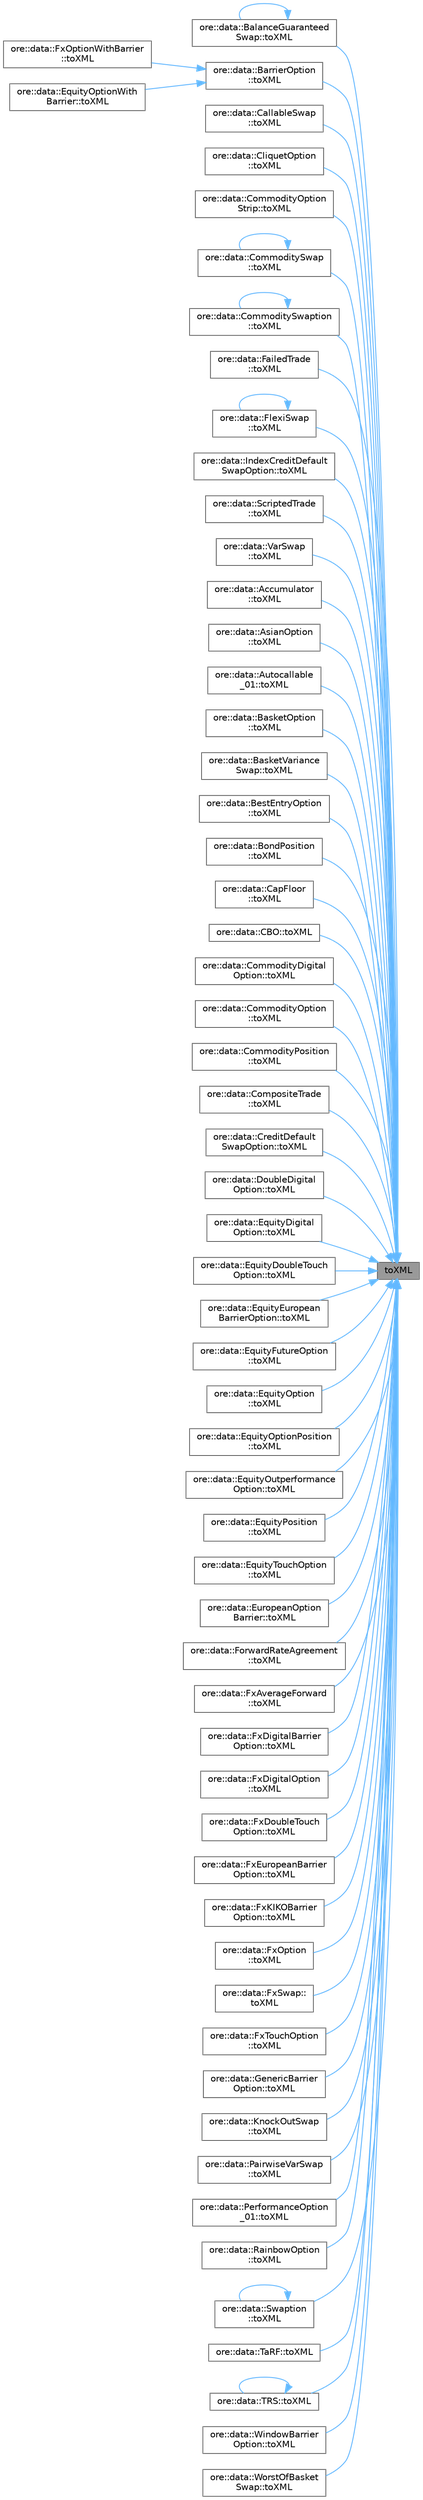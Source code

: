 digraph "toXML"
{
 // INTERACTIVE_SVG=YES
 // LATEX_PDF_SIZE
  bgcolor="transparent";
  edge [fontname=Helvetica,fontsize=10,labelfontname=Helvetica,labelfontsize=10];
  node [fontname=Helvetica,fontsize=10,shape=box,height=0.2,width=0.4];
  rankdir="RL";
  Node1 [label="toXML",height=0.2,width=0.4,color="gray40", fillcolor="grey60", style="filled", fontcolor="black",tooltip=" "];
  Node1 -> Node2 [dir="back",color="steelblue1",style="solid"];
  Node2 [label="ore::data::BalanceGuaranteed\lSwap::toXML",height=0.2,width=0.4,color="grey40", fillcolor="white", style="filled",URL="$classore_1_1data_1_1_balance_guaranteed_swap.html#a98c77e5a9e18de0cd031a56f97459774",tooltip=" "];
  Node2 -> Node2 [dir="back",color="steelblue1",style="solid"];
  Node1 -> Node3 [dir="back",color="steelblue1",style="solid"];
  Node3 [label="ore::data::BarrierOption\l::toXML",height=0.2,width=0.4,color="grey40", fillcolor="white", style="filled",URL="$classore_1_1data_1_1_barrier_option.html#a98c77e5a9e18de0cd031a56f97459774",tooltip=" "];
  Node3 -> Node4 [dir="back",color="steelblue1",style="solid"];
  Node4 [label="ore::data::FxOptionWithBarrier\l::toXML",height=0.2,width=0.4,color="grey40", fillcolor="white", style="filled",URL="$classore_1_1data_1_1_fx_option_with_barrier.html#a5c10f5bd7e0435a01713935a199ad5ff",tooltip=" "];
  Node3 -> Node5 [dir="back",color="steelblue1",style="solid"];
  Node5 [label="ore::data::EquityOptionWith\lBarrier::toXML",height=0.2,width=0.4,color="grey40", fillcolor="white", style="filled",URL="$classore_1_1data_1_1_equity_option_with_barrier.html#a5c10f5bd7e0435a01713935a199ad5ff",tooltip=" "];
  Node1 -> Node6 [dir="back",color="steelblue1",style="solid"];
  Node6 [label="ore::data::CallableSwap\l::toXML",height=0.2,width=0.4,color="grey40", fillcolor="white", style="filled",URL="$classore_1_1data_1_1_callable_swap.html#a98c77e5a9e18de0cd031a56f97459774",tooltip=" "];
  Node1 -> Node7 [dir="back",color="steelblue1",style="solid"];
  Node7 [label="ore::data::CliquetOption\l::toXML",height=0.2,width=0.4,color="grey40", fillcolor="white", style="filled",URL="$classore_1_1data_1_1_cliquet_option.html#a98c77e5a9e18de0cd031a56f97459774",tooltip=" "];
  Node1 -> Node8 [dir="back",color="steelblue1",style="solid"];
  Node8 [label="ore::data::CommodityOption\lStrip::toXML",height=0.2,width=0.4,color="grey40", fillcolor="white", style="filled",URL="$classore_1_1data_1_1_commodity_option_strip.html#a98c77e5a9e18de0cd031a56f97459774",tooltip=" "];
  Node1 -> Node9 [dir="back",color="steelblue1",style="solid"];
  Node9 [label="ore::data::CommoditySwap\l::toXML",height=0.2,width=0.4,color="grey40", fillcolor="white", style="filled",URL="$classore_1_1data_1_1_commodity_swap.html#a98c77e5a9e18de0cd031a56f97459774",tooltip=" "];
  Node9 -> Node9 [dir="back",color="steelblue1",style="solid"];
  Node1 -> Node10 [dir="back",color="steelblue1",style="solid"];
  Node10 [label="ore::data::CommoditySwaption\l::toXML",height=0.2,width=0.4,color="grey40", fillcolor="white", style="filled",URL="$classore_1_1data_1_1_commodity_swaption.html#a98c77e5a9e18de0cd031a56f97459774",tooltip=" "];
  Node10 -> Node10 [dir="back",color="steelblue1",style="solid"];
  Node1 -> Node11 [dir="back",color="steelblue1",style="solid"];
  Node11 [label="ore::data::FailedTrade\l::toXML",height=0.2,width=0.4,color="grey40", fillcolor="white", style="filled",URL="$classore_1_1data_1_1_failed_trade.html#a98c77e5a9e18de0cd031a56f97459774",tooltip=" "];
  Node1 -> Node12 [dir="back",color="steelblue1",style="solid"];
  Node12 [label="ore::data::FlexiSwap\l::toXML",height=0.2,width=0.4,color="grey40", fillcolor="white", style="filled",URL="$classore_1_1data_1_1_flexi_swap.html#a98c77e5a9e18de0cd031a56f97459774",tooltip=" "];
  Node12 -> Node12 [dir="back",color="steelblue1",style="solid"];
  Node1 -> Node13 [dir="back",color="steelblue1",style="solid"];
  Node13 [label="ore::data::IndexCreditDefault\lSwapOption::toXML",height=0.2,width=0.4,color="grey40", fillcolor="white", style="filled",URL="$classore_1_1data_1_1_index_credit_default_swap_option.html#a98c77e5a9e18de0cd031a56f97459774",tooltip=" "];
  Node1 -> Node14 [dir="back",color="steelblue1",style="solid"];
  Node14 [label="ore::data::ScriptedTrade\l::toXML",height=0.2,width=0.4,color="grey40", fillcolor="white", style="filled",URL="$classore_1_1data_1_1_scripted_trade.html#a98c77e5a9e18de0cd031a56f97459774",tooltip=" "];
  Node1 -> Node15 [dir="back",color="steelblue1",style="solid"];
  Node15 [label="ore::data::VarSwap\l::toXML",height=0.2,width=0.4,color="grey40", fillcolor="white", style="filled",URL="$classore_1_1data_1_1_var_swap.html#a98c77e5a9e18de0cd031a56f97459774",tooltip=" "];
  Node1 -> Node16 [dir="back",color="steelblue1",style="solid"];
  Node16 [label="ore::data::Accumulator\l::toXML",height=0.2,width=0.4,color="grey40", fillcolor="white", style="filled",URL="$classore_1_1data_1_1_accumulator.html#a7efefb9270d6c4933e4c96de0771f17a",tooltip=" "];
  Node1 -> Node17 [dir="back",color="steelblue1",style="solid"];
  Node17 [label="ore::data::AsianOption\l::toXML",height=0.2,width=0.4,color="grey40", fillcolor="white", style="filled",URL="$classore_1_1data_1_1_asian_option.html#a7efefb9270d6c4933e4c96de0771f17a",tooltip=" "];
  Node1 -> Node18 [dir="back",color="steelblue1",style="solid"];
  Node18 [label="ore::data::Autocallable\l_01::toXML",height=0.2,width=0.4,color="grey40", fillcolor="white", style="filled",URL="$classore_1_1data_1_1_autocallable__01.html#a7efefb9270d6c4933e4c96de0771f17a",tooltip=" "];
  Node1 -> Node19 [dir="back",color="steelblue1",style="solid"];
  Node19 [label="ore::data::BasketOption\l::toXML",height=0.2,width=0.4,color="grey40", fillcolor="white", style="filled",URL="$classore_1_1data_1_1_basket_option.html#a7efefb9270d6c4933e4c96de0771f17a",tooltip=" "];
  Node1 -> Node20 [dir="back",color="steelblue1",style="solid"];
  Node20 [label="ore::data::BasketVariance\lSwap::toXML",height=0.2,width=0.4,color="grey40", fillcolor="white", style="filled",URL="$classore_1_1data_1_1_basket_variance_swap.html#a7efefb9270d6c4933e4c96de0771f17a",tooltip=" "];
  Node1 -> Node21 [dir="back",color="steelblue1",style="solid"];
  Node21 [label="ore::data::BestEntryOption\l::toXML",height=0.2,width=0.4,color="grey40", fillcolor="white", style="filled",URL="$classore_1_1data_1_1_best_entry_option.html#a7efefb9270d6c4933e4c96de0771f17a",tooltip=" "];
  Node1 -> Node22 [dir="back",color="steelblue1",style="solid"];
  Node22 [label="ore::data::BondPosition\l::toXML",height=0.2,width=0.4,color="grey40", fillcolor="white", style="filled",URL="$classore_1_1data_1_1_bond_position.html#a7efefb9270d6c4933e4c96de0771f17a",tooltip=" "];
  Node1 -> Node23 [dir="back",color="steelblue1",style="solid"];
  Node23 [label="ore::data::CapFloor\l::toXML",height=0.2,width=0.4,color="grey40", fillcolor="white", style="filled",URL="$classore_1_1data_1_1_cap_floor.html#a7efefb9270d6c4933e4c96de0771f17a",tooltip=" "];
  Node1 -> Node24 [dir="back",color="steelblue1",style="solid"];
  Node24 [label="ore::data::CBO::toXML",height=0.2,width=0.4,color="grey40", fillcolor="white", style="filled",URL="$classore_1_1data_1_1_c_b_o.html#a7efefb9270d6c4933e4c96de0771f17a",tooltip=" "];
  Node1 -> Node25 [dir="back",color="steelblue1",style="solid"];
  Node25 [label="ore::data::CommodityDigital\lOption::toXML",height=0.2,width=0.4,color="grey40", fillcolor="white", style="filled",URL="$classore_1_1data_1_1_commodity_digital_option.html#a7efefb9270d6c4933e4c96de0771f17a",tooltip=" "];
  Node1 -> Node26 [dir="back",color="steelblue1",style="solid"];
  Node26 [label="ore::data::CommodityOption\l::toXML",height=0.2,width=0.4,color="grey40", fillcolor="white", style="filled",URL="$classore_1_1data_1_1_commodity_option.html#a7efefb9270d6c4933e4c96de0771f17a",tooltip=" "];
  Node1 -> Node27 [dir="back",color="steelblue1",style="solid"];
  Node27 [label="ore::data::CommodityPosition\l::toXML",height=0.2,width=0.4,color="grey40", fillcolor="white", style="filled",URL="$classore_1_1data_1_1_commodity_position.html#a7efefb9270d6c4933e4c96de0771f17a",tooltip=" "];
  Node1 -> Node28 [dir="back",color="steelblue1",style="solid"];
  Node28 [label="ore::data::CompositeTrade\l::toXML",height=0.2,width=0.4,color="grey40", fillcolor="white", style="filled",URL="$classore_1_1data_1_1_composite_trade.html#a7efefb9270d6c4933e4c96de0771f17a",tooltip=" "];
  Node1 -> Node29 [dir="back",color="steelblue1",style="solid"];
  Node29 [label="ore::data::CreditDefault\lSwapOption::toXML",height=0.2,width=0.4,color="grey40", fillcolor="white", style="filled",URL="$classore_1_1data_1_1_credit_default_swap_option.html#a7efefb9270d6c4933e4c96de0771f17a",tooltip=" "];
  Node1 -> Node30 [dir="back",color="steelblue1",style="solid"];
  Node30 [label="ore::data::DoubleDigital\lOption::toXML",height=0.2,width=0.4,color="grey40", fillcolor="white", style="filled",URL="$classore_1_1data_1_1_double_digital_option.html#a7efefb9270d6c4933e4c96de0771f17a",tooltip=" "];
  Node1 -> Node31 [dir="back",color="steelblue1",style="solid"];
  Node31 [label="ore::data::EquityDigital\lOption::toXML",height=0.2,width=0.4,color="grey40", fillcolor="white", style="filled",URL="$classore_1_1data_1_1_equity_digital_option.html#a7efefb9270d6c4933e4c96de0771f17a",tooltip=" "];
  Node1 -> Node32 [dir="back",color="steelblue1",style="solid"];
  Node32 [label="ore::data::EquityDoubleTouch\lOption::toXML",height=0.2,width=0.4,color="grey40", fillcolor="white", style="filled",URL="$classore_1_1data_1_1_equity_double_touch_option.html#a7efefb9270d6c4933e4c96de0771f17a",tooltip=" "];
  Node1 -> Node33 [dir="back",color="steelblue1",style="solid"];
  Node33 [label="ore::data::EquityEuropean\lBarrierOption::toXML",height=0.2,width=0.4,color="grey40", fillcolor="white", style="filled",URL="$classore_1_1data_1_1_equity_european_barrier_option.html#a7efefb9270d6c4933e4c96de0771f17a",tooltip=" "];
  Node1 -> Node34 [dir="back",color="steelblue1",style="solid"];
  Node34 [label="ore::data::EquityFutureOption\l::toXML",height=0.2,width=0.4,color="grey40", fillcolor="white", style="filled",URL="$classore_1_1data_1_1_equity_future_option.html#a7efefb9270d6c4933e4c96de0771f17a",tooltip=" "];
  Node1 -> Node35 [dir="back",color="steelblue1",style="solid"];
  Node35 [label="ore::data::EquityOption\l::toXML",height=0.2,width=0.4,color="grey40", fillcolor="white", style="filled",URL="$classore_1_1data_1_1_equity_option.html#a7efefb9270d6c4933e4c96de0771f17a",tooltip=" "];
  Node1 -> Node36 [dir="back",color="steelblue1",style="solid"];
  Node36 [label="ore::data::EquityOptionPosition\l::toXML",height=0.2,width=0.4,color="grey40", fillcolor="white", style="filled",URL="$classore_1_1data_1_1_equity_option_position.html#a7efefb9270d6c4933e4c96de0771f17a",tooltip=" "];
  Node1 -> Node37 [dir="back",color="steelblue1",style="solid"];
  Node37 [label="ore::data::EquityOutperformance\lOption::toXML",height=0.2,width=0.4,color="grey40", fillcolor="white", style="filled",URL="$classore_1_1data_1_1_equity_outperformance_option.html#a7efefb9270d6c4933e4c96de0771f17a",tooltip=" "];
  Node1 -> Node38 [dir="back",color="steelblue1",style="solid"];
  Node38 [label="ore::data::EquityPosition\l::toXML",height=0.2,width=0.4,color="grey40", fillcolor="white", style="filled",URL="$classore_1_1data_1_1_equity_position.html#a7efefb9270d6c4933e4c96de0771f17a",tooltip=" "];
  Node1 -> Node39 [dir="back",color="steelblue1",style="solid"];
  Node39 [label="ore::data::EquityTouchOption\l::toXML",height=0.2,width=0.4,color="grey40", fillcolor="white", style="filled",URL="$classore_1_1data_1_1_equity_touch_option.html#a7efefb9270d6c4933e4c96de0771f17a",tooltip=" "];
  Node1 -> Node40 [dir="back",color="steelblue1",style="solid"];
  Node40 [label="ore::data::EuropeanOption\lBarrier::toXML",height=0.2,width=0.4,color="grey40", fillcolor="white", style="filled",URL="$classore_1_1data_1_1_european_option_barrier.html#a7efefb9270d6c4933e4c96de0771f17a",tooltip=" "];
  Node1 -> Node41 [dir="back",color="steelblue1",style="solid"];
  Node41 [label="ore::data::ForwardRateAgreement\l::toXML",height=0.2,width=0.4,color="grey40", fillcolor="white", style="filled",URL="$classore_1_1data_1_1_forward_rate_agreement.html#a7efefb9270d6c4933e4c96de0771f17a",tooltip=" "];
  Node1 -> Node42 [dir="back",color="steelblue1",style="solid"];
  Node42 [label="ore::data::FxAverageForward\l::toXML",height=0.2,width=0.4,color="grey40", fillcolor="white", style="filled",URL="$classore_1_1data_1_1_fx_average_forward.html#a7efefb9270d6c4933e4c96de0771f17a",tooltip=" "];
  Node1 -> Node43 [dir="back",color="steelblue1",style="solid"];
  Node43 [label="ore::data::FxDigitalBarrier\lOption::toXML",height=0.2,width=0.4,color="grey40", fillcolor="white", style="filled",URL="$classore_1_1data_1_1_fx_digital_barrier_option.html#a7efefb9270d6c4933e4c96de0771f17a",tooltip=" "];
  Node1 -> Node44 [dir="back",color="steelblue1",style="solid"];
  Node44 [label="ore::data::FxDigitalOption\l::toXML",height=0.2,width=0.4,color="grey40", fillcolor="white", style="filled",URL="$classore_1_1data_1_1_fx_digital_option.html#a7efefb9270d6c4933e4c96de0771f17a",tooltip=" "];
  Node1 -> Node45 [dir="back",color="steelblue1",style="solid"];
  Node45 [label="ore::data::FxDoubleTouch\lOption::toXML",height=0.2,width=0.4,color="grey40", fillcolor="white", style="filled",URL="$classore_1_1data_1_1_fx_double_touch_option.html#a7efefb9270d6c4933e4c96de0771f17a",tooltip=" "];
  Node1 -> Node46 [dir="back",color="steelblue1",style="solid"];
  Node46 [label="ore::data::FxEuropeanBarrier\lOption::toXML",height=0.2,width=0.4,color="grey40", fillcolor="white", style="filled",URL="$classore_1_1data_1_1_fx_european_barrier_option.html#a7efefb9270d6c4933e4c96de0771f17a",tooltip=" "];
  Node1 -> Node47 [dir="back",color="steelblue1",style="solid"];
  Node47 [label="ore::data::FxKIKOBarrier\lOption::toXML",height=0.2,width=0.4,color="grey40", fillcolor="white", style="filled",URL="$classore_1_1data_1_1_fx_k_i_k_o_barrier_option.html#a7efefb9270d6c4933e4c96de0771f17a",tooltip=" "];
  Node1 -> Node48 [dir="back",color="steelblue1",style="solid"];
  Node48 [label="ore::data::FxOption\l::toXML",height=0.2,width=0.4,color="grey40", fillcolor="white", style="filled",URL="$classore_1_1data_1_1_fx_option.html#a7efefb9270d6c4933e4c96de0771f17a",tooltip=" "];
  Node1 -> Node49 [dir="back",color="steelblue1",style="solid"];
  Node49 [label="ore::data::FxSwap::\ltoXML",height=0.2,width=0.4,color="grey40", fillcolor="white", style="filled",URL="$classore_1_1data_1_1_fx_swap.html#a7efefb9270d6c4933e4c96de0771f17a",tooltip=" "];
  Node1 -> Node50 [dir="back",color="steelblue1",style="solid"];
  Node50 [label="ore::data::FxTouchOption\l::toXML",height=0.2,width=0.4,color="grey40", fillcolor="white", style="filled",URL="$classore_1_1data_1_1_fx_touch_option.html#a7efefb9270d6c4933e4c96de0771f17a",tooltip=" "];
  Node1 -> Node51 [dir="back",color="steelblue1",style="solid"];
  Node51 [label="ore::data::GenericBarrier\lOption::toXML",height=0.2,width=0.4,color="grey40", fillcolor="white", style="filled",URL="$classore_1_1data_1_1_generic_barrier_option.html#a7efefb9270d6c4933e4c96de0771f17a",tooltip=" "];
  Node1 -> Node52 [dir="back",color="steelblue1",style="solid"];
  Node52 [label="ore::data::KnockOutSwap\l::toXML",height=0.2,width=0.4,color="grey40", fillcolor="white", style="filled",URL="$classore_1_1data_1_1_knock_out_swap.html#a7efefb9270d6c4933e4c96de0771f17a",tooltip=" "];
  Node1 -> Node53 [dir="back",color="steelblue1",style="solid"];
  Node53 [label="ore::data::PairwiseVarSwap\l::toXML",height=0.2,width=0.4,color="grey40", fillcolor="white", style="filled",URL="$classore_1_1data_1_1_pairwise_var_swap.html#a7efefb9270d6c4933e4c96de0771f17a",tooltip=" "];
  Node1 -> Node54 [dir="back",color="steelblue1",style="solid"];
  Node54 [label="ore::data::PerformanceOption\l_01::toXML",height=0.2,width=0.4,color="grey40", fillcolor="white", style="filled",URL="$classore_1_1data_1_1_performance_option__01.html#a7efefb9270d6c4933e4c96de0771f17a",tooltip=" "];
  Node1 -> Node55 [dir="back",color="steelblue1",style="solid"];
  Node55 [label="ore::data::RainbowOption\l::toXML",height=0.2,width=0.4,color="grey40", fillcolor="white", style="filled",URL="$classore_1_1data_1_1_rainbow_option.html#a7efefb9270d6c4933e4c96de0771f17a",tooltip=" "];
  Node1 -> Node56 [dir="back",color="steelblue1",style="solid"];
  Node56 [label="ore::data::Swaption\l::toXML",height=0.2,width=0.4,color="grey40", fillcolor="white", style="filled",URL="$classore_1_1data_1_1_swaption.html#a7efefb9270d6c4933e4c96de0771f17a",tooltip=" "];
  Node56 -> Node56 [dir="back",color="steelblue1",style="solid"];
  Node1 -> Node57 [dir="back",color="steelblue1",style="solid"];
  Node57 [label="ore::data::TaRF::toXML",height=0.2,width=0.4,color="grey40", fillcolor="white", style="filled",URL="$classore_1_1data_1_1_ta_r_f.html#a7efefb9270d6c4933e4c96de0771f17a",tooltip=" "];
  Node1 -> Node58 [dir="back",color="steelblue1",style="solid"];
  Node58 [label="ore::data::TRS::toXML",height=0.2,width=0.4,color="grey40", fillcolor="white", style="filled",URL="$classore_1_1data_1_1_t_r_s.html#a7efefb9270d6c4933e4c96de0771f17a",tooltip=" "];
  Node58 -> Node58 [dir="back",color="steelblue1",style="solid"];
  Node1 -> Node59 [dir="back",color="steelblue1",style="solid"];
  Node59 [label="ore::data::WindowBarrier\lOption::toXML",height=0.2,width=0.4,color="grey40", fillcolor="white", style="filled",URL="$classore_1_1data_1_1_window_barrier_option.html#a7efefb9270d6c4933e4c96de0771f17a",tooltip=" "];
  Node1 -> Node60 [dir="back",color="steelblue1",style="solid"];
  Node60 [label="ore::data::WorstOfBasket\lSwap::toXML",height=0.2,width=0.4,color="grey40", fillcolor="white", style="filled",URL="$classore_1_1data_1_1_worst_of_basket_swap.html#a7efefb9270d6c4933e4c96de0771f17a",tooltip=" "];
}
